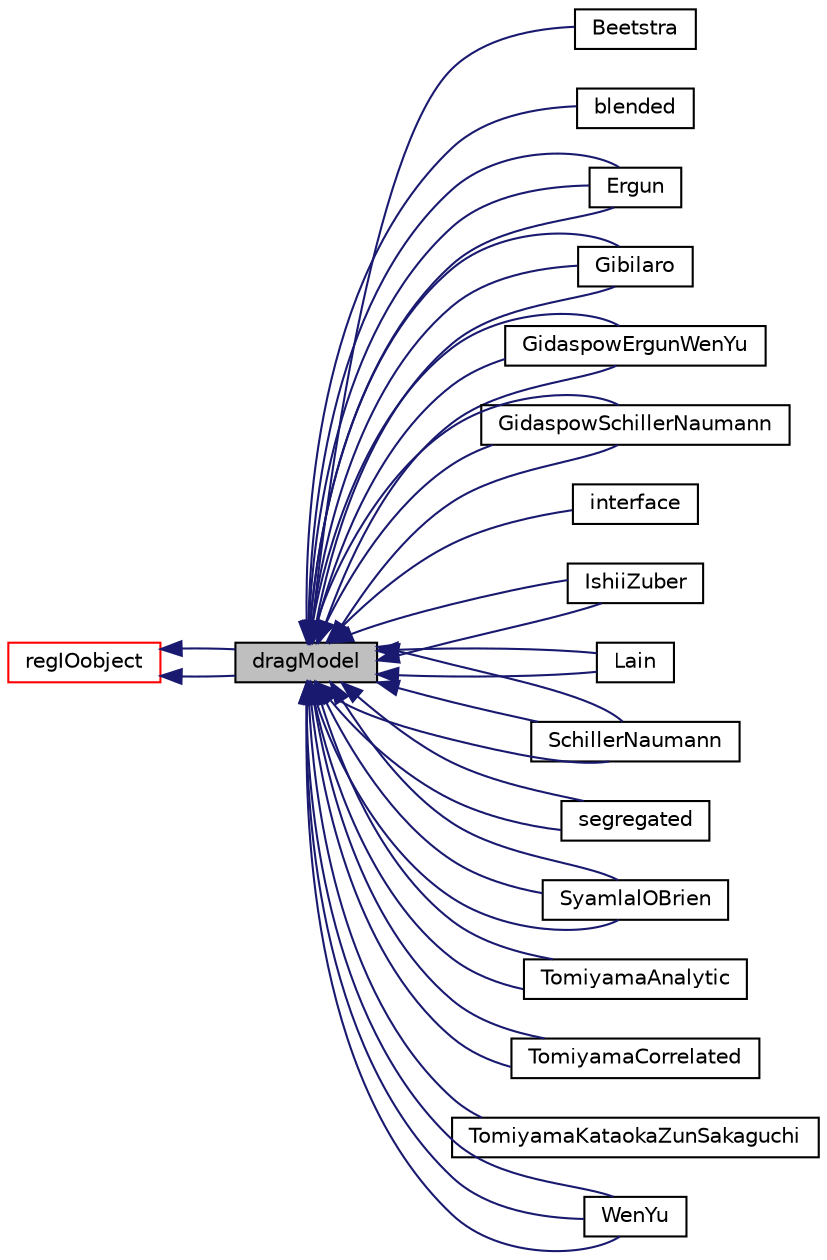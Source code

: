 digraph "dragModel"
{
  bgcolor="transparent";
  edge [fontname="Helvetica",fontsize="10",labelfontname="Helvetica",labelfontsize="10"];
  node [fontname="Helvetica",fontsize="10",shape=record];
  rankdir="LR";
  Node0 [label="dragModel",height=0.2,width=0.4,color="black", fillcolor="grey75", style="filled", fontcolor="black"];
  Node1 -> Node0 [dir="back",color="midnightblue",fontsize="10",style="solid",fontname="Helvetica"];
  Node1 [label="regIOobject",height=0.2,width=0.4,color="red",URL="$a27441.html",tooltip="regIOobject is an abstract class derived from IOobject to handle automatic object registration with t..."];
  Node1 -> Node0 [dir="back",color="midnightblue",fontsize="10",style="solid",fontname="Helvetica"];
  Node0 -> Node3 [dir="back",color="midnightblue",fontsize="10",style="solid",fontname="Helvetica"];
  Node3 [label="Beetstra",height=0.2,width=0.4,color="black",URL="$a33269.html",tooltip="Drag model of Beetstra et al. for monodisperse gas-particle flows obtained with direct numerical simu..."];
  Node0 -> Node4 [dir="back",color="midnightblue",fontsize="10",style="solid",fontname="Helvetica"];
  Node4 [label="blended",height=0.2,width=0.4,color="black",URL="$a33085.html",tooltip="Blends two drag models based on the phase fractions to handle phase-inversion. "];
  Node0 -> Node5 [dir="back",color="midnightblue",fontsize="10",style="solid",fontname="Helvetica"];
  Node5 [label="Ergun",height=0.2,width=0.4,color="black",URL="$a33093.html",tooltip="H, Enwald, E. Peirano, A-E Almstedt &#39;Eulerian Two-Phase Flow Theory Applied to Fluidization&#39; Int..."];
  Node0 -> Node5 [dir="back",color="midnightblue",fontsize="10",style="solid",fontname="Helvetica"];
  Node0 -> Node5 [dir="back",color="midnightblue",fontsize="10",style="solid",fontname="Helvetica"];
  Node0 -> Node6 [dir="back",color="midnightblue",fontsize="10",style="solid",fontname="Helvetica"];
  Node6 [label="Gibilaro",height=0.2,width=0.4,color="black",URL="$a33097.html",tooltip="H, Enwald, E. Peirano, A-E Almstedt &#39;Eulerian Two-Phase Flow Theory Applied to Fluidization&#39; Int..."];
  Node0 -> Node6 [dir="back",color="midnightblue",fontsize="10",style="solid",fontname="Helvetica"];
  Node0 -> Node6 [dir="back",color="midnightblue",fontsize="10",style="solid",fontname="Helvetica"];
  Node0 -> Node7 [dir="back",color="midnightblue",fontsize="10",style="solid",fontname="Helvetica"];
  Node7 [label="GidaspowErgunWenYu",height=0.2,width=0.4,color="black",URL="$a33101.html",tooltip="D. Gidaspow, Multiphase flow and fluidization, Academic Press, New York, 1994. "];
  Node0 -> Node7 [dir="back",color="midnightblue",fontsize="10",style="solid",fontname="Helvetica"];
  Node0 -> Node7 [dir="back",color="midnightblue",fontsize="10",style="solid",fontname="Helvetica"];
  Node0 -> Node8 [dir="back",color="midnightblue",fontsize="10",style="solid",fontname="Helvetica"];
  Node8 [label="GidaspowSchillerNaumann",height=0.2,width=0.4,color="black",URL="$a33105.html",tooltip="H, Enwald, E. Peirano, A-E Almstedt &#39;Eulerian Two-Phase Flow Theory Applied to Fluidization&#39; Int..."];
  Node0 -> Node8 [dir="back",color="midnightblue",fontsize="10",style="solid",fontname="Helvetica"];
  Node0 -> Node8 [dir="back",color="midnightblue",fontsize="10",style="solid",fontname="Helvetica"];
  Node0 -> Node9 [dir="back",color="midnightblue",fontsize="10",style="solid",fontname="Helvetica"];
  Node9 [label="interface",height=0.2,width=0.4,color="black",URL="$a33109.html",tooltip="Drag between phase separated by a VoF resolved interface. "];
  Node0 -> Node10 [dir="back",color="midnightblue",fontsize="10",style="solid",fontname="Helvetica"];
  Node10 [label="IshiiZuber",height=0.2,width=0.4,color="black",URL="$a33273.html",tooltip="Ishii and Zuber (1979) drag model for dense dispersed bubbly flows. "];
  Node0 -> Node10 [dir="back",color="midnightblue",fontsize="10",style="solid",fontname="Helvetica"];
  Node0 -> Node11 [dir="back",color="midnightblue",fontsize="10",style="solid",fontname="Helvetica"];
  Node11 [label="Lain",height=0.2,width=0.4,color="black",URL="$a33277.html",tooltip="Drag model of Lain et al. "];
  Node0 -> Node11 [dir="back",color="midnightblue",fontsize="10",style="solid",fontname="Helvetica"];
  Node0 -> Node12 [dir="back",color="midnightblue",fontsize="10",style="solid",fontname="Helvetica"];
  Node12 [label="SchillerNaumann",height=0.2,width=0.4,color="black",URL="$a33113.html",tooltip="Schiller and Naumann drag model for dispersed bubbly flows. "];
  Node0 -> Node12 [dir="back",color="midnightblue",fontsize="10",style="solid",fontname="Helvetica"];
  Node0 -> Node12 [dir="back",color="midnightblue",fontsize="10",style="solid",fontname="Helvetica"];
  Node0 -> Node13 [dir="back",color="midnightblue",fontsize="10",style="solid",fontname="Helvetica"];
  Node13 [label="segregated",height=0.2,width=0.4,color="black",URL="$a33281.html",tooltip="Segregated drag model for use in regions with no obvious dispersed phase. "];
  Node0 -> Node13 [dir="back",color="midnightblue",fontsize="10",style="solid",fontname="Helvetica"];
  Node0 -> Node14 [dir="back",color="midnightblue",fontsize="10",style="solid",fontname="Helvetica"];
  Node14 [label="SyamlalOBrien",height=0.2,width=0.4,color="black",URL="$a33117.html",tooltip="Syamlal, M., Rogers, W. and O&#39;Brien, T. J. (1993) MFIX documentation, Theory Guide. Technical Note DOE/METC-94/1004. Morgantown, West Virginia, USA. "];
  Node0 -> Node14 [dir="back",color="midnightblue",fontsize="10",style="solid",fontname="Helvetica"];
  Node0 -> Node14 [dir="back",color="midnightblue",fontsize="10",style="solid",fontname="Helvetica"];
  Node0 -> Node15 [dir="back",color="midnightblue",fontsize="10",style="solid",fontname="Helvetica"];
  Node15 [label="TomiyamaAnalytic",height=0.2,width=0.4,color="black",URL="$a33285.html",tooltip="Analytical drag model of Tomiyama et al. "];
  Node0 -> Node15 [dir="back",color="midnightblue",fontsize="10",style="solid",fontname="Helvetica"];
  Node0 -> Node16 [dir="back",color="midnightblue",fontsize="10",style="solid",fontname="Helvetica"];
  Node16 [label="TomiyamaCorrelated",height=0.2,width=0.4,color="black",URL="$a33289.html",tooltip="Correlation of Tomiyama et al. "];
  Node0 -> Node16 [dir="back",color="midnightblue",fontsize="10",style="solid",fontname="Helvetica"];
  Node0 -> Node17 [dir="back",color="midnightblue",fontsize="10",style="solid",fontname="Helvetica"];
  Node17 [label="TomiyamaKataokaZunSakaguchi",height=0.2,width=0.4,color="black",URL="$a33293.html",tooltip="Drag model for gas-liquid system of Tomiyama et al. "];
  Node0 -> Node18 [dir="back",color="midnightblue",fontsize="10",style="solid",fontname="Helvetica"];
  Node18 [label="WenYu",height=0.2,width=0.4,color="black",URL="$a33121.html",tooltip="H, Enwald, E. Peirano, A-E Almstedt &#39;Eulerian Two-Phase Flow Theory Applied to Fluidization&#39; Int..."];
  Node0 -> Node18 [dir="back",color="midnightblue",fontsize="10",style="solid",fontname="Helvetica"];
  Node0 -> Node18 [dir="back",color="midnightblue",fontsize="10",style="solid",fontname="Helvetica"];
}
